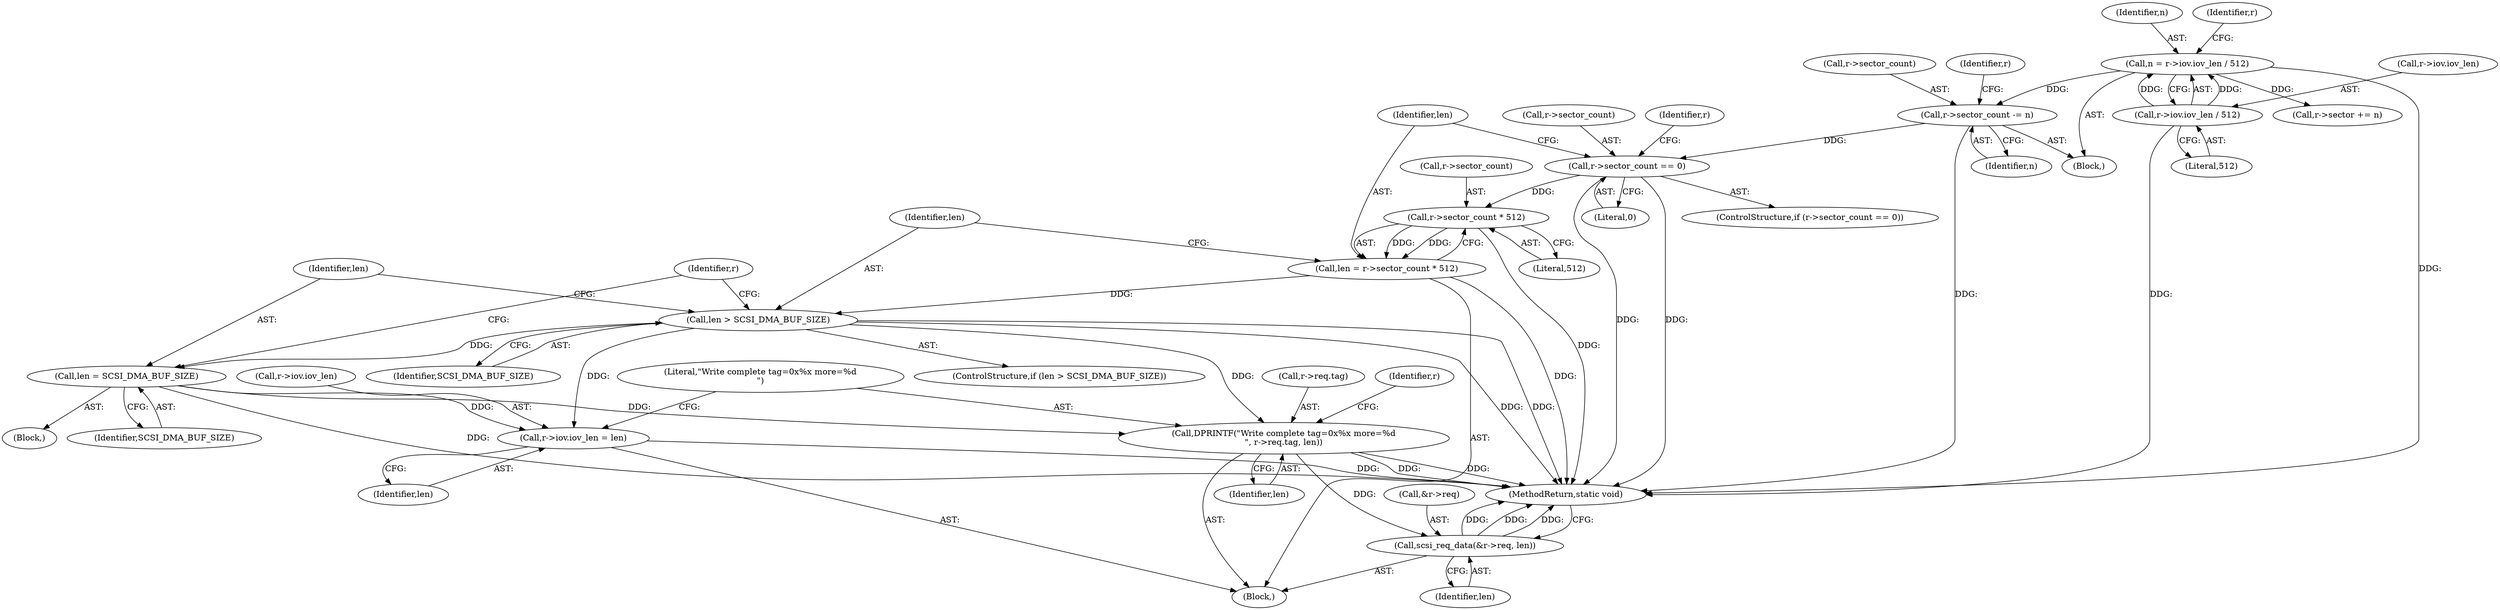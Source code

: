 digraph "0_qemu_103b40f51e4012b3b0ad20f615562a1806d7f49a_1@pointer" {
"1000172" [label="(Call,r->sector_count -= n)"];
"1000158" [label="(Call,n = r->iov.iov_len / 512)"];
"1000160" [label="(Call,r->iov.iov_len / 512)"];
"1000178" [label="(Call,r->sector_count == 0)"];
"1000194" [label="(Call,r->sector_count * 512)"];
"1000192" [label="(Call,len = r->sector_count * 512)"];
"1000200" [label="(Call,len > SCSI_DMA_BUF_SIZE)"];
"1000204" [label="(Call,len = SCSI_DMA_BUF_SIZE)"];
"1000207" [label="(Call,r->iov.iov_len = len)"];
"1000214" [label="(Call,DPRINTF(\"Write complete tag=0x%x more=%d\n\", r->req.tag, len))"];
"1000222" [label="(Call,scsi_req_data(&r->req, len))"];
"1000193" [label="(Identifier,len)"];
"1000160" [label="(Call,r->iov.iov_len / 512)"];
"1000173" [label="(Call,r->sector_count)"];
"1000159" [label="(Identifier,n)"];
"1000179" [label="(Call,r->sector_count)"];
"1000215" [label="(Literal,\"Write complete tag=0x%x more=%d\n\")"];
"1000203" [label="(Block,)"];
"1000191" [label="(Block,)"];
"1000180" [label="(Identifier,r)"];
"1000208" [label="(Call,r->iov.iov_len)"];
"1000192" [label="(Call,len = r->sector_count * 512)"];
"1000194" [label="(Call,r->sector_count * 512)"];
"1000221" [label="(Identifier,len)"];
"1000206" [label="(Identifier,SCSI_DMA_BUF_SIZE)"];
"1000177" [label="(ControlStructure,if (r->sector_count == 0))"];
"1000158" [label="(Call,n = r->iov.iov_len / 512)"];
"1000195" [label="(Call,r->sector_count)"];
"1000222" [label="(Call,scsi_req_data(&r->req, len))"];
"1000210" [label="(Identifier,r)"];
"1000199" [label="(ControlStructure,if (len > SCSI_DMA_BUF_SIZE))"];
"1000200" [label="(Call,len > SCSI_DMA_BUF_SIZE)"];
"1000216" [label="(Call,r->req.tag)"];
"1000207" [label="(Call,r->iov.iov_len = len)"];
"1000202" [label="(Identifier,SCSI_DMA_BUF_SIZE)"];
"1000187" [label="(Identifier,r)"];
"1000228" [label="(MethodReturn,static void)"];
"1000176" [label="(Identifier,n)"];
"1000205" [label="(Identifier,len)"];
"1000103" [label="(Block,)"];
"1000227" [label="(Identifier,len)"];
"1000225" [label="(Identifier,r)"];
"1000172" [label="(Call,r->sector_count -= n)"];
"1000213" [label="(Identifier,len)"];
"1000169" [label="(Identifier,r)"];
"1000214" [label="(Call,DPRINTF(\"Write complete tag=0x%x more=%d\n\", r->req.tag, len))"];
"1000223" [label="(Call,&r->req)"];
"1000182" [label="(Literal,0)"];
"1000201" [label="(Identifier,len)"];
"1000166" [label="(Literal,512)"];
"1000204" [label="(Call,len = SCSI_DMA_BUF_SIZE)"];
"1000167" [label="(Call,r->sector += n)"];
"1000198" [label="(Literal,512)"];
"1000178" [label="(Call,r->sector_count == 0)"];
"1000161" [label="(Call,r->iov.iov_len)"];
"1000172" -> "1000103"  [label="AST: "];
"1000172" -> "1000176"  [label="CFG: "];
"1000173" -> "1000172"  [label="AST: "];
"1000176" -> "1000172"  [label="AST: "];
"1000180" -> "1000172"  [label="CFG: "];
"1000172" -> "1000228"  [label="DDG: "];
"1000158" -> "1000172"  [label="DDG: "];
"1000172" -> "1000178"  [label="DDG: "];
"1000158" -> "1000103"  [label="AST: "];
"1000158" -> "1000160"  [label="CFG: "];
"1000159" -> "1000158"  [label="AST: "];
"1000160" -> "1000158"  [label="AST: "];
"1000169" -> "1000158"  [label="CFG: "];
"1000158" -> "1000228"  [label="DDG: "];
"1000160" -> "1000158"  [label="DDG: "];
"1000160" -> "1000158"  [label="DDG: "];
"1000158" -> "1000167"  [label="DDG: "];
"1000160" -> "1000166"  [label="CFG: "];
"1000161" -> "1000160"  [label="AST: "];
"1000166" -> "1000160"  [label="AST: "];
"1000160" -> "1000228"  [label="DDG: "];
"1000178" -> "1000177"  [label="AST: "];
"1000178" -> "1000182"  [label="CFG: "];
"1000179" -> "1000178"  [label="AST: "];
"1000182" -> "1000178"  [label="AST: "];
"1000187" -> "1000178"  [label="CFG: "];
"1000193" -> "1000178"  [label="CFG: "];
"1000178" -> "1000228"  [label="DDG: "];
"1000178" -> "1000228"  [label="DDG: "];
"1000178" -> "1000194"  [label="DDG: "];
"1000194" -> "1000192"  [label="AST: "];
"1000194" -> "1000198"  [label="CFG: "];
"1000195" -> "1000194"  [label="AST: "];
"1000198" -> "1000194"  [label="AST: "];
"1000192" -> "1000194"  [label="CFG: "];
"1000194" -> "1000228"  [label="DDG: "];
"1000194" -> "1000192"  [label="DDG: "];
"1000194" -> "1000192"  [label="DDG: "];
"1000192" -> "1000191"  [label="AST: "];
"1000193" -> "1000192"  [label="AST: "];
"1000201" -> "1000192"  [label="CFG: "];
"1000192" -> "1000228"  [label="DDG: "];
"1000192" -> "1000200"  [label="DDG: "];
"1000200" -> "1000199"  [label="AST: "];
"1000200" -> "1000202"  [label="CFG: "];
"1000201" -> "1000200"  [label="AST: "];
"1000202" -> "1000200"  [label="AST: "];
"1000205" -> "1000200"  [label="CFG: "];
"1000210" -> "1000200"  [label="CFG: "];
"1000200" -> "1000228"  [label="DDG: "];
"1000200" -> "1000228"  [label="DDG: "];
"1000200" -> "1000204"  [label="DDG: "];
"1000200" -> "1000207"  [label="DDG: "];
"1000200" -> "1000214"  [label="DDG: "];
"1000204" -> "1000203"  [label="AST: "];
"1000204" -> "1000206"  [label="CFG: "];
"1000205" -> "1000204"  [label="AST: "];
"1000206" -> "1000204"  [label="AST: "];
"1000210" -> "1000204"  [label="CFG: "];
"1000204" -> "1000228"  [label="DDG: "];
"1000204" -> "1000207"  [label="DDG: "];
"1000204" -> "1000214"  [label="DDG: "];
"1000207" -> "1000191"  [label="AST: "];
"1000207" -> "1000213"  [label="CFG: "];
"1000208" -> "1000207"  [label="AST: "];
"1000213" -> "1000207"  [label="AST: "];
"1000215" -> "1000207"  [label="CFG: "];
"1000207" -> "1000228"  [label="DDG: "];
"1000214" -> "1000191"  [label="AST: "];
"1000214" -> "1000221"  [label="CFG: "];
"1000215" -> "1000214"  [label="AST: "];
"1000216" -> "1000214"  [label="AST: "];
"1000221" -> "1000214"  [label="AST: "];
"1000225" -> "1000214"  [label="CFG: "];
"1000214" -> "1000228"  [label="DDG: "];
"1000214" -> "1000228"  [label="DDG: "];
"1000214" -> "1000222"  [label="DDG: "];
"1000222" -> "1000191"  [label="AST: "];
"1000222" -> "1000227"  [label="CFG: "];
"1000223" -> "1000222"  [label="AST: "];
"1000227" -> "1000222"  [label="AST: "];
"1000228" -> "1000222"  [label="CFG: "];
"1000222" -> "1000228"  [label="DDG: "];
"1000222" -> "1000228"  [label="DDG: "];
"1000222" -> "1000228"  [label="DDG: "];
}
